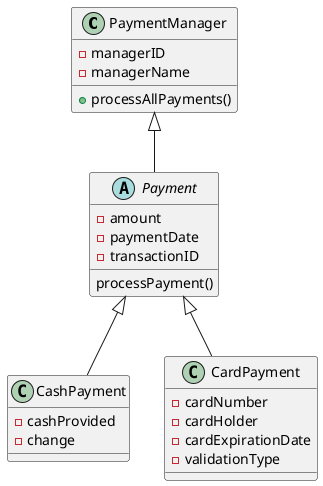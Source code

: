 @startuml
class PaymentManager {
  - managerID
  - managerName
  + processAllPayments()
}

abstract Payment {
  - amount
  - paymentDate
  - transactionID
  processPayment()
}

class CashPayment {
  - cashProvided
  - change
}

class CardPayment {
  - cardNumber
  - cardHolder
  - cardExpirationDate
  - validationType
}

PaymentManager <|-- Payment
Payment <|-- CashPayment
Payment <|-- CardPayment

@enduml